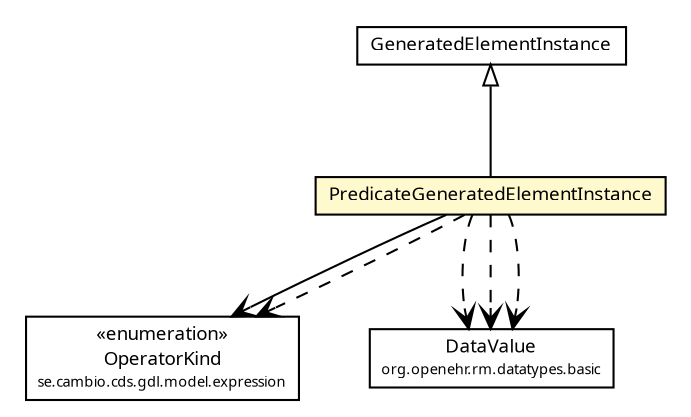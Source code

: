 #!/usr/local/bin/dot
#
# Class diagram 
# Generated by UMLGraph version R5_6 (http://www.umlgraph.org/)
#

digraph G {
	edge [fontname="Trebuchet MS",fontsize=10,labelfontname="Trebuchet MS",labelfontsize=10];
	node [fontname="Trebuchet MS",fontsize=10,shape=plaintext];
	nodesep=0.25;
	ranksep=0.5;
	// se.cambio.cds.gdl.model.expression.OperatorKind
	c276447 [label=<<table title="se.cambio.cds.gdl.model.expression.OperatorKind" border="0" cellborder="1" cellspacing="0" cellpadding="2" port="p" href="../../gdl/model/expression/OperatorKind.html">
		<tr><td><table border="0" cellspacing="0" cellpadding="1">
<tr><td align="center" balign="center"> &#171;enumeration&#187; </td></tr>
<tr><td align="center" balign="center"><font face="Trebuchet MS"> OperatorKind </font></td></tr>
<tr><td align="center" balign="center"><font face="Trebuchet MS" point-size="7.0"> se.cambio.cds.gdl.model.expression </font></td></tr>
		</table></td></tr>
		</table>>, URL="../../gdl/model/expression/OperatorKind.html", fontname="Trebuchet MS", fontcolor="black", fontsize=9.0];
	// se.cambio.cds.controller.guide.PredicateGeneratedElementInstance
	c276561 [label=<<table title="se.cambio.cds.controller.guide.PredicateGeneratedElementInstance" border="0" cellborder="1" cellspacing="0" cellpadding="2" port="p" bgcolor="lemonChiffon" href="./PredicateGeneratedElementInstance.html">
		<tr><td><table border="0" cellspacing="0" cellpadding="1">
<tr><td align="center" balign="center"><font face="Trebuchet MS"> PredicateGeneratedElementInstance </font></td></tr>
		</table></td></tr>
		</table>>, URL="./PredicateGeneratedElementInstance.html", fontname="Trebuchet MS", fontcolor="black", fontsize=9.0];
	// se.cambio.cds.controller.guide.GeneratedElementInstance
	c276566 [label=<<table title="se.cambio.cds.controller.guide.GeneratedElementInstance" border="0" cellborder="1" cellspacing="0" cellpadding="2" port="p" href="./GeneratedElementInstance.html">
		<tr><td><table border="0" cellspacing="0" cellpadding="1">
<tr><td align="center" balign="center"><font face="Trebuchet MS"> GeneratedElementInstance </font></td></tr>
		</table></td></tr>
		</table>>, URL="./GeneratedElementInstance.html", fontname="Trebuchet MS", fontcolor="black", fontsize=9.0];
	//se.cambio.cds.controller.guide.PredicateGeneratedElementInstance extends se.cambio.cds.controller.guide.GeneratedElementInstance
	c276566:p -> c276561:p [dir=back,arrowtail=empty];
	// se.cambio.cds.controller.guide.PredicateGeneratedElementInstance NAVASSOC se.cambio.cds.gdl.model.expression.OperatorKind
	c276561:p -> c276447:p [taillabel="", label="", headlabel="", fontname="Trebuchet MS", fontcolor="black", fontsize=10.0, color="black", arrowhead=open];
	// se.cambio.cds.controller.guide.PredicateGeneratedElementInstance DEPEND org.openehr.rm.datatypes.basic.DataValue
	c276561:p -> c276915:p [taillabel="", label="", headlabel="", fontname="Trebuchet MS", fontcolor="black", fontsize=10.0, color="black", arrowhead=open, style=dashed];
	// se.cambio.cds.controller.guide.PredicateGeneratedElementInstance DEPEND org.openehr.rm.datatypes.basic.DataValue
	c276561:p -> c276915:p [taillabel="", label="", headlabel="", fontname="Trebuchet MS", fontcolor="black", fontsize=10.0, color="black", arrowhead=open, style=dashed];
	// se.cambio.cds.controller.guide.PredicateGeneratedElementInstance DEPEND org.openehr.rm.datatypes.basic.DataValue
	c276561:p -> c276915:p [taillabel="", label="", headlabel="", fontname="Trebuchet MS", fontcolor="black", fontsize=10.0, color="black", arrowhead=open, style=dashed];
	// se.cambio.cds.controller.guide.PredicateGeneratedElementInstance DEPEND se.cambio.cds.gdl.model.expression.OperatorKind
	c276561:p -> c276447:p [taillabel="", label="", headlabel="", fontname="Trebuchet MS", fontcolor="black", fontsize=10.0, color="black", arrowhead=open, style=dashed];
	// org.openehr.rm.datatypes.basic.DataValue
	c276915 [label=<<table title="org.openehr.rm.datatypes.basic.DataValue" border="0" cellborder="1" cellspacing="0" cellpadding="2" port="p" href="http://java.sun.com/j2se/1.4.2/docs/api/org/openehr/rm/datatypes/basic/DataValue.html">
		<tr><td><table border="0" cellspacing="0" cellpadding="1">
<tr><td align="center" balign="center"><font face="Trebuchet MS"> DataValue </font></td></tr>
<tr><td align="center" balign="center"><font face="Trebuchet MS" point-size="7.0"> org.openehr.rm.datatypes.basic </font></td></tr>
		</table></td></tr>
		</table>>, URL="http://java.sun.com/j2se/1.4.2/docs/api/org/openehr/rm/datatypes/basic/DataValue.html", fontname="Trebuchet MS", fontcolor="black", fontsize=9.0];
}

